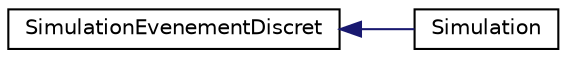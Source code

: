 digraph "Graphe hiérarchique des classes"
{
  edge [fontname="Helvetica",fontsize="10",labelfontname="Helvetica",labelfontsize="10"];
  node [fontname="Helvetica",fontsize="10",shape=record];
  rankdir="LR";
  Node0 [label="SimulationEvenementDiscret",height=0.2,width=0.4,color="black", fillcolor="white", style="filled",URL="$classSimulationEvenementDiscret.html"];
  Node0 -> Node1 [dir="back",color="midnightblue",fontsize="10",style="solid",fontname="Helvetica"];
  Node1 [label="Simulation",height=0.2,width=0.4,color="black", fillcolor="white", style="filled",URL="$classSimulation.html"];
}
